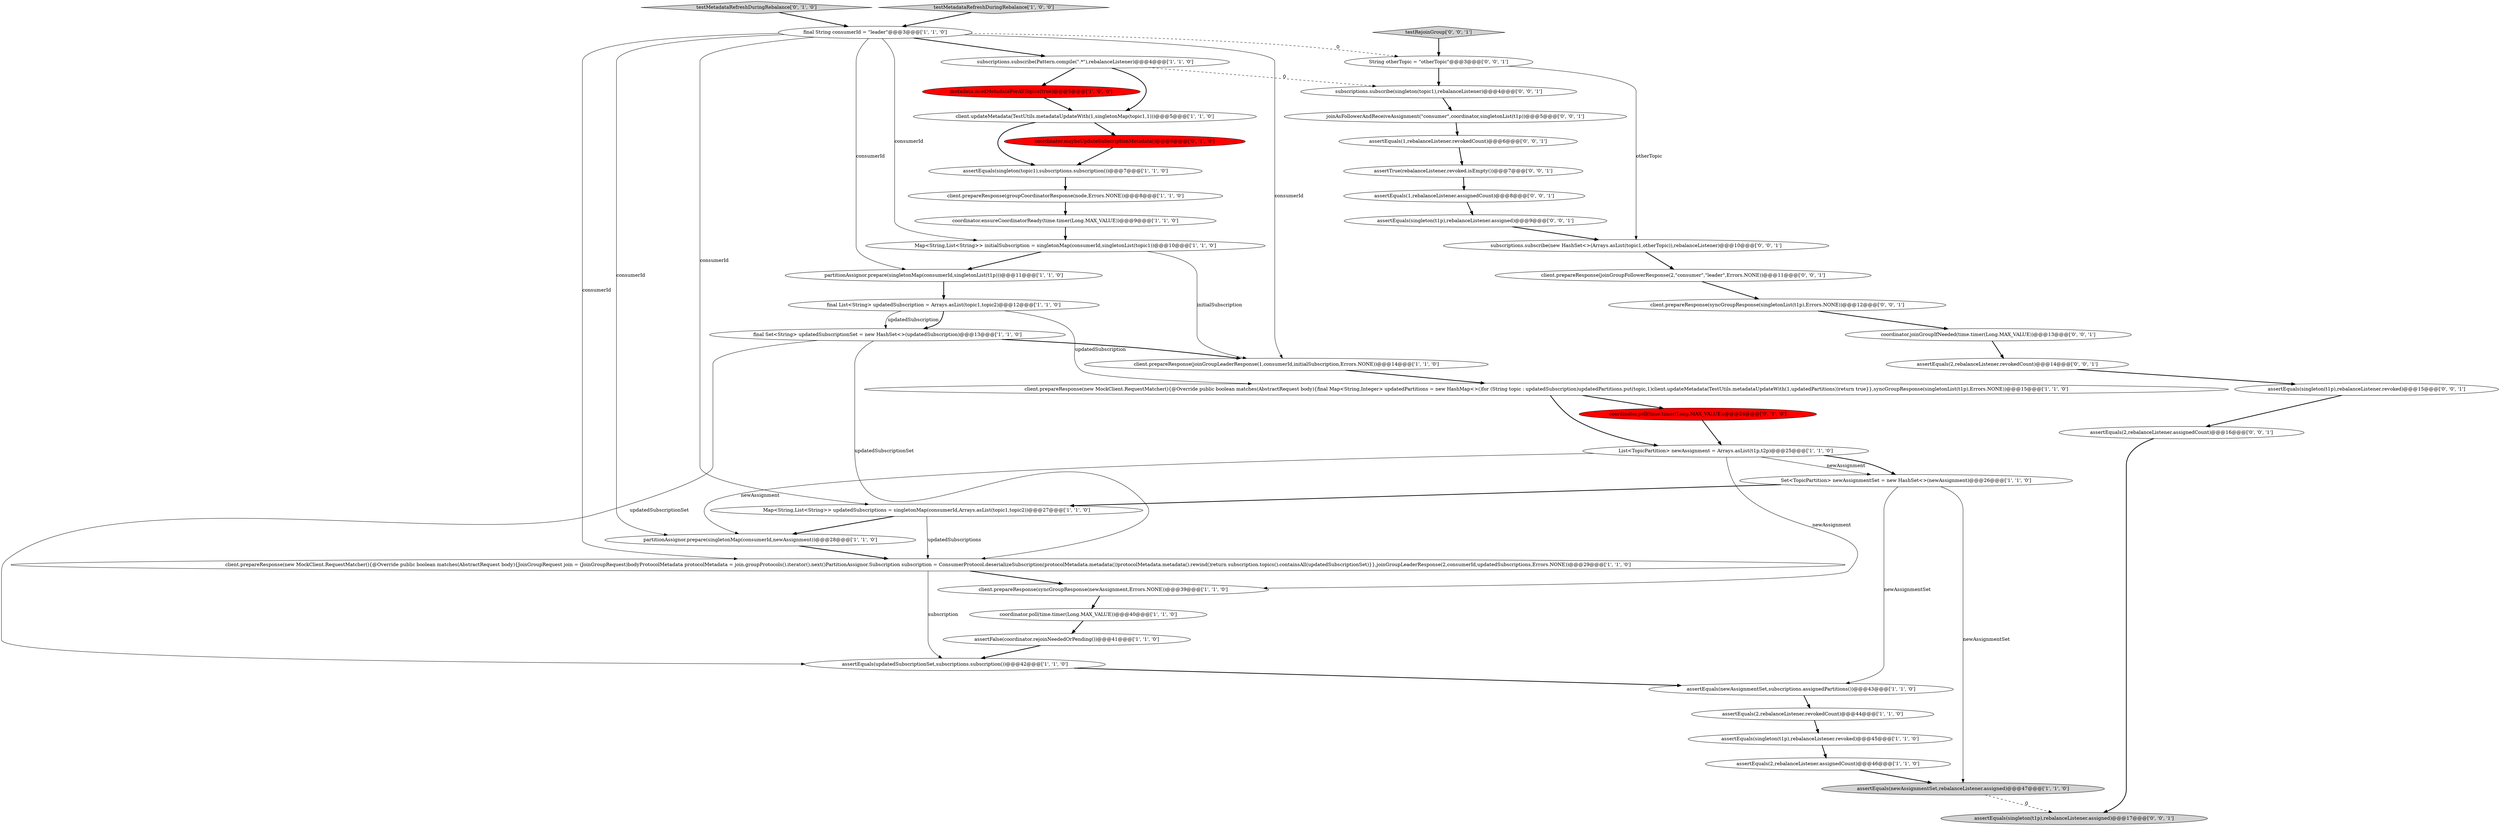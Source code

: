 digraph {
8 [style = filled, label = "final Set<String> updatedSubscriptionSet = new HashSet<>(updatedSubscription)@@@13@@@['1', '1', '0']", fillcolor = white, shape = ellipse image = "AAA0AAABBB1BBB"];
13 [style = filled, label = "partitionAssignor.prepare(singletonMap(consumerId,newAssignment))@@@28@@@['1', '1', '0']", fillcolor = white, shape = ellipse image = "AAA0AAABBB1BBB"];
3 [style = filled, label = "assertEquals(updatedSubscriptionSet,subscriptions.subscription())@@@42@@@['1', '1', '0']", fillcolor = white, shape = ellipse image = "AAA0AAABBB1BBB"];
35 [style = filled, label = "client.prepareResponse(syncGroupResponse(singletonList(t1p),Errors.NONE))@@@12@@@['0', '0', '1']", fillcolor = white, shape = ellipse image = "AAA0AAABBB3BBB"];
24 [style = filled, label = "assertEquals(newAssignmentSet,rebalanceListener.assigned)@@@47@@@['1', '1', '0']", fillcolor = lightgray, shape = ellipse image = "AAA0AAABBB1BBB"];
19 [style = filled, label = "coordinator.ensureCoordinatorReady(time.timer(Long.MAX_VALUE))@@@9@@@['1', '1', '0']", fillcolor = white, shape = ellipse image = "AAA0AAABBB1BBB"];
36 [style = filled, label = "subscriptions.subscribe(singleton(topic1),rebalanceListener)@@@4@@@['0', '0', '1']", fillcolor = white, shape = ellipse image = "AAA0AAABBB3BBB"];
41 [style = filled, label = "assertEquals(singleton(t1p),rebalanceListener.revoked)@@@15@@@['0', '0', '1']", fillcolor = white, shape = ellipse image = "AAA0AAABBB3BBB"];
37 [style = filled, label = "assertEquals(singleton(t1p),rebalanceListener.assigned)@@@9@@@['0', '0', '1']", fillcolor = white, shape = ellipse image = "AAA0AAABBB3BBB"];
43 [style = filled, label = "assertEquals(1,rebalanceListener.revokedCount)@@@6@@@['0', '0', '1']", fillcolor = white, shape = ellipse image = "AAA0AAABBB3BBB"];
1 [style = filled, label = "assertEquals(2,rebalanceListener.revokedCount)@@@44@@@['1', '1', '0']", fillcolor = white, shape = ellipse image = "AAA0AAABBB1BBB"];
4 [style = filled, label = "assertFalse(coordinator.rejoinNeededOrPending())@@@41@@@['1', '1', '0']", fillcolor = white, shape = ellipse image = "AAA0AAABBB1BBB"];
32 [style = filled, label = "assertEquals(2,rebalanceListener.assignedCount)@@@16@@@['0', '0', '1']", fillcolor = white, shape = ellipse image = "AAA0AAABBB3BBB"];
44 [style = filled, label = "client.prepareResponse(joinGroupFollowerResponse(2,\"consumer\",\"leader\",Errors.NONE))@@@11@@@['0', '0', '1']", fillcolor = white, shape = ellipse image = "AAA0AAABBB3BBB"];
46 [style = filled, label = "coordinator.joinGroupIfNeeded(time.timer(Long.MAX_VALUE))@@@13@@@['0', '0', '1']", fillcolor = white, shape = ellipse image = "AAA0AAABBB3BBB"];
33 [style = filled, label = "testRejoinGroup['0', '0', '1']", fillcolor = lightgray, shape = diamond image = "AAA0AAABBB3BBB"];
5 [style = filled, label = "assertEquals(newAssignmentSet,subscriptions.assignedPartitions())@@@43@@@['1', '1', '0']", fillcolor = white, shape = ellipse image = "AAA0AAABBB1BBB"];
0 [style = filled, label = "client.prepareResponse(joinGroupLeaderResponse(1,consumerId,initialSubscription,Errors.NONE))@@@14@@@['1', '1', '0']", fillcolor = white, shape = ellipse image = "AAA0AAABBB1BBB"];
6 [style = filled, label = "coordinator.poll(time.timer(Long.MAX_VALUE))@@@40@@@['1', '1', '0']", fillcolor = white, shape = ellipse image = "AAA0AAABBB1BBB"];
11 [style = filled, label = "client.prepareResponse(syncGroupResponse(newAssignment,Errors.NONE))@@@39@@@['1', '1', '0']", fillcolor = white, shape = ellipse image = "AAA0AAABBB1BBB"];
18 [style = filled, label = "client.prepareResponse(new MockClient.RequestMatcher(){@Override public boolean matches(AbstractRequest body){JoinGroupRequest join = (JoinGroupRequest)bodyProtocolMetadata protocolMetadata = join.groupProtocols().iterator().next()PartitionAssignor.Subscription subscription = ConsumerProtocol.deserializeSubscription(protocolMetadata.metadata())protocolMetadata.metadata().rewind()return subscription.topics().containsAll(updatedSubscriptionSet)}},joinGroupLeaderResponse(2,consumerId,updatedSubscriptions,Errors.NONE))@@@29@@@['1', '1', '0']", fillcolor = white, shape = ellipse image = "AAA0AAABBB1BBB"];
40 [style = filled, label = "subscriptions.subscribe(new HashSet<>(Arrays.asList(topic1,otherTopic)),rebalanceListener)@@@10@@@['0', '0', '1']", fillcolor = white, shape = ellipse image = "AAA0AAABBB3BBB"];
10 [style = filled, label = "final List<String> updatedSubscription = Arrays.asList(topic1,topic2)@@@12@@@['1', '1', '0']", fillcolor = white, shape = ellipse image = "AAA0AAABBB1BBB"];
21 [style = filled, label = "subscriptions.subscribe(Pattern.compile(\".*\"),rebalanceListener)@@@4@@@['1', '1', '0']", fillcolor = white, shape = ellipse image = "AAA0AAABBB1BBB"];
17 [style = filled, label = "List<TopicPartition> newAssignment = Arrays.asList(t1p,t2p)@@@25@@@['1', '1', '0']", fillcolor = white, shape = ellipse image = "AAA0AAABBB1BBB"];
38 [style = filled, label = "String otherTopic = \"otherTopic\"@@@3@@@['0', '0', '1']", fillcolor = white, shape = ellipse image = "AAA0AAABBB3BBB"];
9 [style = filled, label = "partitionAssignor.prepare(singletonMap(consumerId,singletonList(t1p)))@@@11@@@['1', '1', '0']", fillcolor = white, shape = ellipse image = "AAA0AAABBB1BBB"];
23 [style = filled, label = "metadata.needMetadataForAllTopics(true)@@@5@@@['1', '0', '0']", fillcolor = red, shape = ellipse image = "AAA1AAABBB1BBB"];
16 [style = filled, label = "client.prepareResponse(groupCoordinatorResponse(node,Errors.NONE))@@@8@@@['1', '1', '0']", fillcolor = white, shape = ellipse image = "AAA0AAABBB1BBB"];
29 [style = filled, label = "testMetadataRefreshDuringRebalance['0', '1', '0']", fillcolor = lightgray, shape = diamond image = "AAA0AAABBB2BBB"];
25 [style = filled, label = "Map<String,List<String>> initialSubscription = singletonMap(consumerId,singletonList(topic1))@@@10@@@['1', '1', '0']", fillcolor = white, shape = ellipse image = "AAA0AAABBB1BBB"];
30 [style = filled, label = "coordinator.maybeUpdateSubscriptionMetadata()@@@6@@@['0', '1', '0']", fillcolor = red, shape = ellipse image = "AAA1AAABBB2BBB"];
26 [style = filled, label = "assertEquals(2,rebalanceListener.assignedCount)@@@46@@@['1', '1', '0']", fillcolor = white, shape = ellipse image = "AAA0AAABBB1BBB"];
14 [style = filled, label = "Map<String,List<String>> updatedSubscriptions = singletonMap(consumerId,Arrays.asList(topic1,topic2))@@@27@@@['1', '1', '0']", fillcolor = white, shape = ellipse image = "AAA0AAABBB1BBB"];
39 [style = filled, label = "assertEquals(2,rebalanceListener.revokedCount)@@@14@@@['0', '0', '1']", fillcolor = white, shape = ellipse image = "AAA0AAABBB3BBB"];
15 [style = filled, label = "assertEquals(singleton(t1p),rebalanceListener.revoked)@@@45@@@['1', '1', '0']", fillcolor = white, shape = ellipse image = "AAA0AAABBB1BBB"];
28 [style = filled, label = "coordinator.poll(time.timer(Long.MAX_VALUE))@@@24@@@['0', '1', '0']", fillcolor = red, shape = ellipse image = "AAA1AAABBB2BBB"];
45 [style = filled, label = "assertEquals(singleton(t1p),rebalanceListener.assigned)@@@17@@@['0', '0', '1']", fillcolor = lightgray, shape = ellipse image = "AAA0AAABBB3BBB"];
22 [style = filled, label = "client.updateMetadata(TestUtils.metadataUpdateWith(1,singletonMap(topic1,1)))@@@5@@@['1', '1', '0']", fillcolor = white, shape = ellipse image = "AAA0AAABBB1BBB"];
27 [style = filled, label = "testMetadataRefreshDuringRebalance['1', '0', '0']", fillcolor = lightgray, shape = diamond image = "AAA0AAABBB1BBB"];
20 [style = filled, label = "final String consumerId = \"leader\"@@@3@@@['1', '1', '0']", fillcolor = white, shape = ellipse image = "AAA0AAABBB1BBB"];
34 [style = filled, label = "assertEquals(1,rebalanceListener.assignedCount)@@@8@@@['0', '0', '1']", fillcolor = white, shape = ellipse image = "AAA0AAABBB3BBB"];
31 [style = filled, label = "assertTrue(rebalanceListener.revoked.isEmpty())@@@7@@@['0', '0', '1']", fillcolor = white, shape = ellipse image = "AAA0AAABBB3BBB"];
7 [style = filled, label = "Set<TopicPartition> newAssignmentSet = new HashSet<>(newAssignment)@@@26@@@['1', '1', '0']", fillcolor = white, shape = ellipse image = "AAA0AAABBB1BBB"];
42 [style = filled, label = "joinAsFollowerAndReceiveAssignment(\"consumer\",coordinator,singletonList(t1p))@@@5@@@['0', '0', '1']", fillcolor = white, shape = ellipse image = "AAA0AAABBB3BBB"];
12 [style = filled, label = "assertEquals(singleton(topic1),subscriptions.subscription())@@@7@@@['1', '1', '0']", fillcolor = white, shape = ellipse image = "AAA0AAABBB1BBB"];
2 [style = filled, label = "client.prepareResponse(new MockClient.RequestMatcher(){@Override public boolean matches(AbstractRequest body){final Map<String,Integer> updatedPartitions = new HashMap<>()for (String topic : updatedSubscription)updatedPartitions.put(topic,1)client.updateMetadata(TestUtils.metadataUpdateWith(1,updatedPartitions))return true}},syncGroupResponse(singletonList(t1p),Errors.NONE))@@@15@@@['1', '1', '0']", fillcolor = white, shape = ellipse image = "AAA0AAABBB1BBB"];
2->17 [style = bold, label=""];
8->18 [style = solid, label="updatedSubscriptionSet"];
4->3 [style = bold, label=""];
32->45 [style = bold, label=""];
14->18 [style = solid, label="updatedSubscriptions"];
17->7 [style = solid, label="newAssignment"];
41->32 [style = bold, label=""];
42->43 [style = bold, label=""];
20->13 [style = solid, label="consumerId"];
20->9 [style = solid, label="consumerId"];
44->35 [style = bold, label=""];
1->15 [style = bold, label=""];
11->6 [style = bold, label=""];
0->2 [style = bold, label=""];
18->11 [style = bold, label=""];
25->9 [style = bold, label=""];
17->13 [style = solid, label="newAssignment"];
18->3 [style = solid, label="subscription"];
38->36 [style = bold, label=""];
20->18 [style = solid, label="consumerId"];
12->16 [style = bold, label=""];
9->10 [style = bold, label=""];
46->39 [style = bold, label=""];
16->19 [style = bold, label=""];
26->24 [style = bold, label=""];
20->0 [style = solid, label="consumerId"];
17->11 [style = solid, label="newAssignment"];
22->30 [style = bold, label=""];
38->40 [style = solid, label="otherTopic"];
19->25 [style = bold, label=""];
31->34 [style = bold, label=""];
10->8 [style = solid, label="updatedSubscription"];
15->26 [style = bold, label=""];
21->36 [style = dashed, label="0"];
7->14 [style = bold, label=""];
20->21 [style = bold, label=""];
8->0 [style = bold, label=""];
17->7 [style = bold, label=""];
20->14 [style = solid, label="consumerId"];
6->4 [style = bold, label=""];
5->1 [style = bold, label=""];
29->20 [style = bold, label=""];
3->5 [style = bold, label=""];
30->12 [style = bold, label=""];
23->22 [style = bold, label=""];
24->45 [style = dashed, label="0"];
20->38 [style = dashed, label="0"];
10->8 [style = bold, label=""];
34->37 [style = bold, label=""];
8->3 [style = solid, label="updatedSubscriptionSet"];
21->22 [style = bold, label=""];
7->5 [style = solid, label="newAssignmentSet"];
22->12 [style = bold, label=""];
36->42 [style = bold, label=""];
10->2 [style = solid, label="updatedSubscription"];
20->25 [style = solid, label="consumerId"];
28->17 [style = bold, label=""];
39->41 [style = bold, label=""];
33->38 [style = bold, label=""];
7->24 [style = solid, label="newAssignmentSet"];
14->13 [style = bold, label=""];
27->20 [style = bold, label=""];
2->28 [style = bold, label=""];
25->0 [style = solid, label="initialSubscription"];
37->40 [style = bold, label=""];
13->18 [style = bold, label=""];
40->44 [style = bold, label=""];
43->31 [style = bold, label=""];
21->23 [style = bold, label=""];
35->46 [style = bold, label=""];
}
